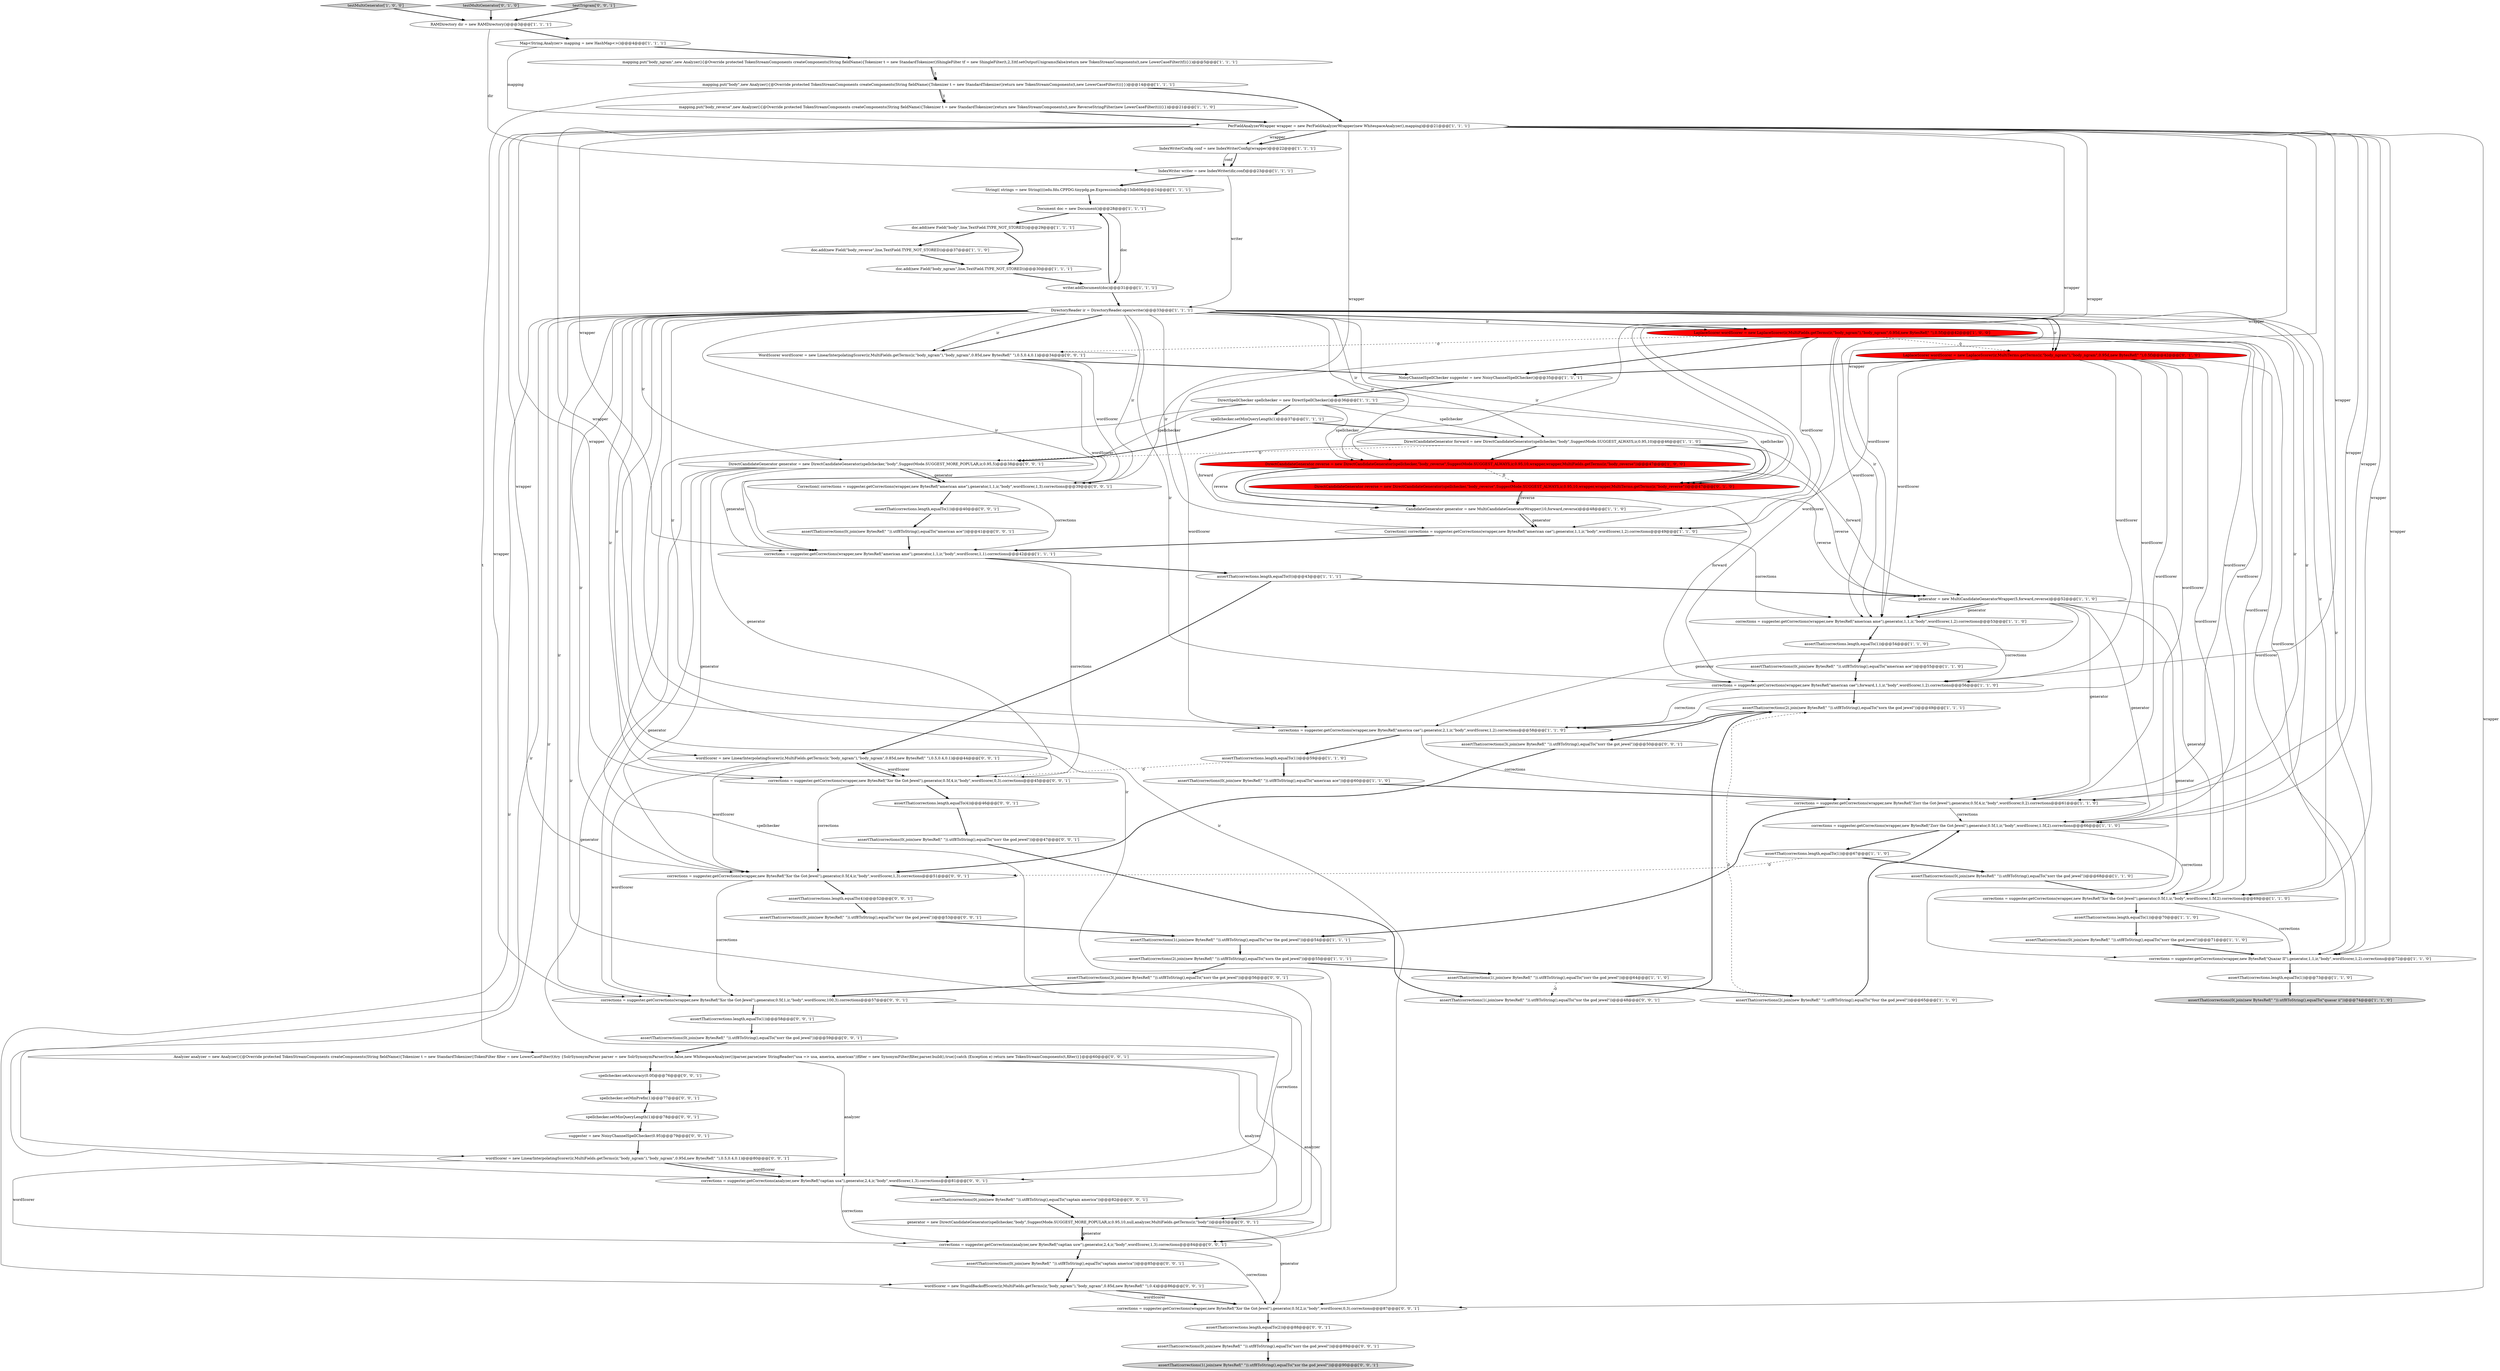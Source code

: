 digraph {
36 [style = filled, label = "DirectCandidateGenerator forward = new DirectCandidateGenerator(spellchecker,\"body\",SuggestMode.SUGGEST_ALWAYS,ir,0.95,10)@@@46@@@['1', '1', '0']", fillcolor = white, shape = ellipse image = "AAA0AAABBB1BBB"];
47 [style = filled, label = "mapping.put(\"body_reverse\",new Analyzer(){@Override protected TokenStreamComponents createComponents(String fieldName){Tokenizer t = new StandardTokenizer()return new TokenStreamComponents(t,new ReverseStringFilter(new LowerCaseFilter(t)))}})@@@21@@@['1', '1', '0']", fillcolor = white, shape = ellipse image = "AAA0AAABBB1BBB"];
7 [style = filled, label = "corrections = suggester.getCorrections(wrapper,new BytesRef(\"american cae\"),forward,1,1,ir,\"body\",wordScorer,1,2).corrections@@@56@@@['1', '1', '0']", fillcolor = white, shape = ellipse image = "AAA0AAABBB1BBB"];
34 [style = filled, label = "CandidateGenerator generator = new MultiCandidateGeneratorWrapper(10,forward,reverse)@@@48@@@['1', '1', '0']", fillcolor = white, shape = ellipse image = "AAA0AAABBB1BBB"];
67 [style = filled, label = "Correction(( corrections = suggester.getCorrections(wrapper,new BytesRef(\"american ame\"),generator,1,1,ir,\"body\",wordScorer,1,3).corrections@@@39@@@['0', '0', '1']", fillcolor = white, shape = ellipse image = "AAA0AAABBB3BBB"];
3 [style = filled, label = "testMultiGenerator['1', '0', '0']", fillcolor = lightgray, shape = diamond image = "AAA0AAABBB1BBB"];
72 [style = filled, label = "assertThat(corrections(1(.join(new BytesRef(\" \")).utf8ToString(),equalTo(\"xor the god jewel\"))@@@48@@@['0', '0', '1']", fillcolor = white, shape = ellipse image = "AAA0AAABBB3BBB"];
62 [style = filled, label = "assertThat(corrections(0(.join(new BytesRef(\" \")).utf8ToString(),equalTo(\"xorr the god jewel\"))@@@53@@@['0', '0', '1']", fillcolor = white, shape = ellipse image = "AAA0AAABBB3BBB"];
76 [style = filled, label = "Analyzer analyzer = new Analyzer(){@Override protected TokenStreamComponents createComponents(String fieldName){Tokenizer t = new StandardTokenizer()TokenFilter filter = new LowerCaseFilter(t)try {SolrSynonymParser parser = new SolrSynonymParser(true,false,new WhitespaceAnalyzer())parser.parse(new StringReader(\"usa => usa, america, american\"))filter = new SynonymFilter(filter,parser.build(),true)}catch (Exception e) return new TokenStreamComponents(t,filter)}}@@@60@@@['0', '0', '1']", fillcolor = white, shape = ellipse image = "AAA0AAABBB3BBB"];
27 [style = filled, label = "Document doc = new Document()@@@28@@@['1', '1', '1']", fillcolor = white, shape = ellipse image = "AAA0AAABBB1BBB"];
38 [style = filled, label = "NoisyChannelSpellChecker suggester = new NoisyChannelSpellChecker()@@@35@@@['1', '1', '1']", fillcolor = white, shape = ellipse image = "AAA0AAABBB1BBB"];
64 [style = filled, label = "assertThat(corrections(0(.join(new BytesRef(\" \")).utf8ToString(),equalTo(\"captain america\"))@@@82@@@['0', '0', '1']", fillcolor = white, shape = ellipse image = "AAA0AAABBB3BBB"];
71 [style = filled, label = "assertThat(corrections.length,equalTo(2))@@@88@@@['0', '0', '1']", fillcolor = white, shape = ellipse image = "AAA0AAABBB3BBB"];
85 [style = filled, label = "assertThat(corrections.length,equalTo(1))@@@40@@@['0', '0', '1']", fillcolor = white, shape = ellipse image = "AAA0AAABBB3BBB"];
29 [style = filled, label = "assertThat(corrections(2(.join(new BytesRef(\" \")).utf8ToString(),equalTo(\"xorn the god jewel\"))@@@49@@@['1', '1', '1']", fillcolor = white, shape = ellipse image = "AAA0AAABBB1BBB"];
51 [style = filled, label = "DirectCandidateGenerator reverse = new DirectCandidateGenerator(spellchecker,\"body_reverse\",SuggestMode.SUGGEST_ALWAYS,ir,0.95,10,wrapper,wrapper,MultiTerms.getTerms(ir,\"body_reverse\"))@@@47@@@['0', '1', '0']", fillcolor = red, shape = ellipse image = "AAA1AAABBB2BBB"];
43 [style = filled, label = "DirectSpellChecker spellchecker = new DirectSpellChecker()@@@36@@@['1', '1', '1']", fillcolor = white, shape = ellipse image = "AAA0AAABBB1BBB"];
61 [style = filled, label = "WordScorer wordScorer = new LinearInterpolatingScorer(ir,MultiFields.getTerms(ir,\"body_ngram\"),\"body_ngram\",0.85d,new BytesRef(\" \"),0.5,0.4,0.1)@@@34@@@['0', '0', '1']", fillcolor = white, shape = ellipse image = "AAA0AAABBB3BBB"];
10 [style = filled, label = "corrections = suggester.getCorrections(wrapper,new BytesRef(\"Xor the Got-Jewel\"),generator,0.5f,1,ir,\"body\",wordScorer,1.5f,2).corrections@@@69@@@['1', '1', '0']", fillcolor = white, shape = ellipse image = "AAA0AAABBB1BBB"];
69 [style = filled, label = "assertThat(corrections(0(.join(new BytesRef(\" \")).utf8ToString(),equalTo(\"american ace\"))@@@41@@@['0', '0', '1']", fillcolor = white, shape = ellipse image = "AAA0AAABBB3BBB"];
11 [style = filled, label = "assertThat(corrections(0(.join(new BytesRef(\" \")).utf8ToString(),equalTo(\"xorr the god jewel\"))@@@71@@@['1', '1', '0']", fillcolor = white, shape = ellipse image = "AAA0AAABBB1BBB"];
4 [style = filled, label = "PerFieldAnalyzerWrapper wrapper = new PerFieldAnalyzerWrapper(new WhitespaceAnalyzer(),mapping)@@@21@@@['1', '1', '1']", fillcolor = white, shape = ellipse image = "AAA0AAABBB1BBB"];
6 [style = filled, label = "DirectoryReader ir = DirectoryReader.open(writer)@@@33@@@['1', '1', '1']", fillcolor = white, shape = ellipse image = "AAA0AAABBB1BBB"];
77 [style = filled, label = "assertThat(corrections(0(.join(new BytesRef(\" \")).utf8ToString(),equalTo(\"captain america\"))@@@85@@@['0', '0', '1']", fillcolor = white, shape = ellipse image = "AAA0AAABBB3BBB"];
16 [style = filled, label = "assertThat(corrections(0(.join(new BytesRef(\" \")).utf8ToString(),equalTo(\"american ace\"))@@@60@@@['1', '1', '0']", fillcolor = white, shape = ellipse image = "AAA0AAABBB1BBB"];
18 [style = filled, label = "assertThat(corrections(1(.join(new BytesRef(\" \")).utf8ToString(),equalTo(\"zorr the god jewel\"))@@@64@@@['1', '1', '0']", fillcolor = white, shape = ellipse image = "AAA0AAABBB1BBB"];
63 [style = filled, label = "assertThat(corrections(0(.join(new BytesRef(\" \")).utf8ToString(),equalTo(\"xorr the god jewel\"))@@@47@@@['0', '0', '1']", fillcolor = white, shape = ellipse image = "AAA0AAABBB3BBB"];
17 [style = filled, label = "LaplaceScorer wordScorer = new LaplaceScorer(ir,MultiFields.getTerms(ir,\"body_ngram\"),\"body_ngram\",0.95d,new BytesRef(\" \"),0.5f)@@@42@@@['1', '0', '0']", fillcolor = red, shape = ellipse image = "AAA1AAABBB1BBB"];
15 [style = filled, label = "corrections = suggester.getCorrections(wrapper,new BytesRef(\"american ame\"),generator,1,1,ir,\"body\",wordScorer,1,1).corrections@@@42@@@['1', '1', '1']", fillcolor = white, shape = ellipse image = "AAA0AAABBB1BBB"];
49 [style = filled, label = "testMultiGenerator['0', '1', '0']", fillcolor = lightgray, shape = diamond image = "AAA0AAABBB2BBB"];
52 [style = filled, label = "corrections = suggester.getCorrections(wrapper,new BytesRef(\"Xor the Got-Jewel\"),generator,0.5f,2,ir,\"body\",wordScorer,0,3).corrections@@@87@@@['0', '0', '1']", fillcolor = white, shape = ellipse image = "AAA0AAABBB3BBB"];
0 [style = filled, label = "spellchecker.setMinQueryLength(1)@@@37@@@['1', '1', '1']", fillcolor = white, shape = ellipse image = "AAA0AAABBB1BBB"];
80 [style = filled, label = "generator = new DirectCandidateGenerator(spellchecker,\"body\",SuggestMode.SUGGEST_MORE_POPULAR,ir,0.95,10,null,analyzer,MultiFields.getTerms(ir,\"body\"))@@@83@@@['0', '0', '1']", fillcolor = white, shape = ellipse image = "AAA0AAABBB3BBB"];
23 [style = filled, label = "assertThat(corrections(0(.join(new BytesRef(\" \")).utf8ToString(),equalTo(\"xorr the god jewel\"))@@@68@@@['1', '1', '0']", fillcolor = white, shape = ellipse image = "AAA0AAABBB1BBB"];
22 [style = filled, label = "assertThat(corrections(2(.join(new BytesRef(\" \")).utf8ToString(),equalTo(\"four the god jewel\"))@@@65@@@['1', '1', '0']", fillcolor = white, shape = ellipse image = "AAA0AAABBB1BBB"];
68 [style = filled, label = "assertThat(corrections(3(.join(new BytesRef(\" \")).utf8ToString(),equalTo(\"xorr the got jewel\"))@@@56@@@['0', '0', '1']", fillcolor = white, shape = ellipse image = "AAA0AAABBB3BBB"];
78 [style = filled, label = "corrections = suggester.getCorrections(wrapper,new BytesRef(\"Xor the Got-Jewel\"),generator,0.5f,4,ir,\"body\",wordScorer,0,3).corrections@@@45@@@['0', '0', '1']", fillcolor = white, shape = ellipse image = "AAA0AAABBB3BBB"];
41 [style = filled, label = "corrections = suggester.getCorrections(wrapper,new BytesRef(\"Quazar II\"),generator,1,1,ir,\"body\",wordScorer,1,2).corrections@@@72@@@['1', '1', '0']", fillcolor = white, shape = ellipse image = "AAA0AAABBB1BBB"];
81 [style = filled, label = "testTrigram['0', '0', '1']", fillcolor = lightgray, shape = diamond image = "AAA0AAABBB3BBB"];
20 [style = filled, label = "assertThat(corrections(2(.join(new BytesRef(\" \")).utf8ToString(),equalTo(\"xorn the god jewel\"))@@@55@@@['1', '1', '1']", fillcolor = white, shape = ellipse image = "AAA0AAABBB1BBB"];
53 [style = filled, label = "assertThat(corrections(1(.join(new BytesRef(\" \")).utf8ToString(),equalTo(\"xor the god jewel\"))@@@90@@@['0', '0', '1']", fillcolor = lightgray, shape = ellipse image = "AAA0AAABBB3BBB"];
21 [style = filled, label = "assertThat(corrections.length,equalTo(1))@@@67@@@['1', '1', '0']", fillcolor = white, shape = ellipse image = "AAA0AAABBB1BBB"];
37 [style = filled, label = "generator = new MultiCandidateGeneratorWrapper(5,forward,reverse)@@@52@@@['1', '1', '0']", fillcolor = white, shape = ellipse image = "AAA0AAABBB1BBB"];
32 [style = filled, label = "mapping.put(\"body_ngram\",new Analyzer(){@Override protected TokenStreamComponents createComponents(String fieldName){Tokenizer t = new StandardTokenizer()ShingleFilter tf = new ShingleFilter(t,2,3)tf.setOutputUnigrams(false)return new TokenStreamComponents(t,new LowerCaseFilter(tf))}})@@@5@@@['1', '1', '1']", fillcolor = white, shape = ellipse image = "AAA0AAABBB1BBB"];
5 [style = filled, label = "String(( strings = new String((((edu.fdu.CPPDG.tinypdg.pe.ExpressionInfo@13db606@@@24@@@['1', '1', '1']", fillcolor = white, shape = ellipse image = "AAA0AAABBB1BBB"];
45 [style = filled, label = "RAMDirectory dir = new RAMDirectory()@@@3@@@['1', '1', '1']", fillcolor = white, shape = ellipse image = "AAA0AAABBB1BBB"];
40 [style = filled, label = "writer.addDocument(doc)@@@31@@@['1', '1', '1']", fillcolor = white, shape = ellipse image = "AAA0AAABBB1BBB"];
13 [style = filled, label = "corrections = suggester.getCorrections(wrapper,new BytesRef(\"america cae\"),generator,2,1,ir,\"body\",wordScorer,1,2).corrections@@@58@@@['1', '1', '0']", fillcolor = white, shape = ellipse image = "AAA0AAABBB1BBB"];
83 [style = filled, label = "suggester = new NoisyChannelSpellChecker(0.95)@@@79@@@['0', '0', '1']", fillcolor = white, shape = ellipse image = "AAA0AAABBB3BBB"];
42 [style = filled, label = "Map<String,Analyzer> mapping = new HashMap<>()@@@4@@@['1', '1', '1']", fillcolor = white, shape = ellipse image = "AAA0AAABBB1BBB"];
30 [style = filled, label = "assertThat(corrections(0(.join(new BytesRef(\" \")).utf8ToString(),equalTo(\"quasar ii\"))@@@74@@@['1', '1', '0']", fillcolor = lightgray, shape = ellipse image = "AAA0AAABBB1BBB"];
70 [style = filled, label = "wordScorer = new LinearInterpolatingScorer(ir,MultiFields.getTerms(ir,\"body_ngram\"),\"body_ngram\",0.85d,new BytesRef(\" \"),0.5,0.4,0.1)@@@44@@@['0', '0', '1']", fillcolor = white, shape = ellipse image = "AAA0AAABBB3BBB"];
35 [style = filled, label = "doc.add(new Field(\"body_reverse\",line,TextField.TYPE_NOT_STORED))@@@37@@@['1', '1', '0']", fillcolor = white, shape = ellipse image = "AAA0AAABBB1BBB"];
60 [style = filled, label = "spellchecker.setMinPrefix(1)@@@77@@@['0', '0', '1']", fillcolor = white, shape = ellipse image = "AAA0AAABBB3BBB"];
8 [style = filled, label = "corrections = suggester.getCorrections(wrapper,new BytesRef(\"Zorr the Got-Jewel\"),generator,0.5f,1,ir,\"body\",wordScorer,1.5f,2).corrections@@@66@@@['1', '1', '0']", fillcolor = white, shape = ellipse image = "AAA0AAABBB1BBB"];
75 [style = filled, label = "assertThat(corrections(0(.join(new BytesRef(\" \")).utf8ToString(),equalTo(\"xorr the god jewel\"))@@@89@@@['0', '0', '1']", fillcolor = white, shape = ellipse image = "AAA0AAABBB3BBB"];
31 [style = filled, label = "DirectCandidateGenerator reverse = new DirectCandidateGenerator(spellchecker,\"body_reverse\",SuggestMode.SUGGEST_ALWAYS,ir,0.95,10,wrapper,wrapper,MultiFields.getTerms(ir,\"body_reverse\"))@@@47@@@['1', '0', '0']", fillcolor = red, shape = ellipse image = "AAA1AAABBB1BBB"];
86 [style = filled, label = "corrections = suggester.getCorrections(analyzer,new BytesRef(\"captian usw\"),generator,2,4,ir,\"body\",wordScorer,1,3).corrections@@@84@@@['0', '0', '1']", fillcolor = white, shape = ellipse image = "AAA0AAABBB3BBB"];
14 [style = filled, label = "assertThat(corrections.length,equalTo(1))@@@73@@@['1', '1', '0']", fillcolor = white, shape = ellipse image = "AAA0AAABBB1BBB"];
57 [style = filled, label = "corrections = suggester.getCorrections(analyzer,new BytesRef(\"captian usa\"),generator,2,4,ir,\"body\",wordScorer,1,3).corrections@@@81@@@['0', '0', '1']", fillcolor = white, shape = ellipse image = "AAA0AAABBB3BBB"];
12 [style = filled, label = "assertThat(corrections.length,equalTo(1))@@@54@@@['1', '1', '0']", fillcolor = white, shape = ellipse image = "AAA0AAABBB1BBB"];
55 [style = filled, label = "corrections = suggester.getCorrections(wrapper,new BytesRef(\"Xor the Got-Jewel\"),generator,0.5f,4,ir,\"body\",wordScorer,1,3).corrections@@@51@@@['0', '0', '1']", fillcolor = white, shape = ellipse image = "AAA0AAABBB3BBB"];
25 [style = filled, label = "mapping.put(\"body\",new Analyzer(){@Override protected TokenStreamComponents createComponents(String fieldName){Tokenizer t = new StandardTokenizer()return new TokenStreamComponents(t,new LowerCaseFilter(t))}})@@@14@@@['1', '1', '1']", fillcolor = white, shape = ellipse image = "AAA0AAABBB1BBB"];
65 [style = filled, label = "spellchecker.setAccuracy(0.0f)@@@76@@@['0', '0', '1']", fillcolor = white, shape = ellipse image = "AAA0AAABBB3BBB"];
73 [style = filled, label = "assertThat(corrections(0(.join(new BytesRef(\" \")).utf8ToString(),equalTo(\"xorr the god jewel\"))@@@59@@@['0', '0', '1']", fillcolor = white, shape = ellipse image = "AAA0AAABBB3BBB"];
1 [style = filled, label = "IndexWriter writer = new IndexWriter(dir,conf)@@@23@@@['1', '1', '1']", fillcolor = white, shape = ellipse image = "AAA0AAABBB1BBB"];
79 [style = filled, label = "wordScorer = new StupidBackoffScorer(ir,MultiFields.getTerms(ir,\"body_ngram\"),\"body_ngram\",0.85d,new BytesRef(\" \"),0.4)@@@86@@@['0', '0', '1']", fillcolor = white, shape = ellipse image = "AAA0AAABBB3BBB"];
82 [style = filled, label = "wordScorer = new LinearInterpolatingScorer(ir,MultiFields.getTerms(ir,\"body_ngram\"),\"body_ngram\",0.95d,new BytesRef(\" \"),0.5,0.4,0.1)@@@80@@@['0', '0', '1']", fillcolor = white, shape = ellipse image = "AAA0AAABBB3BBB"];
56 [style = filled, label = "DirectCandidateGenerator generator = new DirectCandidateGenerator(spellchecker,\"body\",SuggestMode.SUGGEST_MORE_POPULAR,ir,0.95,5)@@@38@@@['0', '0', '1']", fillcolor = white, shape = ellipse image = "AAA0AAABBB3BBB"];
26 [style = filled, label = "assertThat(corrections(0(.join(new BytesRef(\" \")).utf8ToString(),equalTo(\"american ace\"))@@@55@@@['1', '1', '0']", fillcolor = white, shape = ellipse image = "AAA0AAABBB1BBB"];
28 [style = filled, label = "corrections = suggester.getCorrections(wrapper,new BytesRef(\"Zorr the Got-Jewel\"),generator,0.5f,4,ir,\"body\",wordScorer,0,2).corrections@@@61@@@['1', '1', '0']", fillcolor = white, shape = ellipse image = "AAA0AAABBB1BBB"];
2 [style = filled, label = "assertThat(corrections(1(.join(new BytesRef(\" \")).utf8ToString(),equalTo(\"xor the god jewel\"))@@@54@@@['1', '1', '1']", fillcolor = white, shape = ellipse image = "AAA0AAABBB1BBB"];
19 [style = filled, label = "IndexWriterConfig conf = new IndexWriterConfig(wrapper)@@@22@@@['1', '1', '1']", fillcolor = white, shape = ellipse image = "AAA0AAABBB1BBB"];
9 [style = filled, label = "Correction(( corrections = suggester.getCorrections(wrapper,new BytesRef(\"american cae\"),generator,1,1,ir,\"body\",wordScorer,1,2).corrections@@@49@@@['1', '1', '0']", fillcolor = white, shape = ellipse image = "AAA0AAABBB1BBB"];
50 [style = filled, label = "LaplaceScorer wordScorer = new LaplaceScorer(ir,MultiTerms.getTerms(ir,\"body_ngram\"),\"body_ngram\",0.95d,new BytesRef(\" \"),0.5f)@@@42@@@['0', '1', '0']", fillcolor = red, shape = ellipse image = "AAA1AAABBB2BBB"];
59 [style = filled, label = "assertThat(corrections.length,equalTo(4))@@@52@@@['0', '0', '1']", fillcolor = white, shape = ellipse image = "AAA0AAABBB3BBB"];
44 [style = filled, label = "assertThat(corrections.length,equalTo(1))@@@70@@@['1', '1', '0']", fillcolor = white, shape = ellipse image = "AAA0AAABBB1BBB"];
39 [style = filled, label = "doc.add(new Field(\"body_ngram\",line,TextField.TYPE_NOT_STORED))@@@30@@@['1', '1', '1']", fillcolor = white, shape = ellipse image = "AAA0AAABBB1BBB"];
24 [style = filled, label = "doc.add(new Field(\"body\",line,TextField.TYPE_NOT_STORED))@@@29@@@['1', '1', '1']", fillcolor = white, shape = ellipse image = "AAA0AAABBB1BBB"];
66 [style = filled, label = "spellchecker.setMinQueryLength(1)@@@78@@@['0', '0', '1']", fillcolor = white, shape = ellipse image = "AAA0AAABBB3BBB"];
48 [style = filled, label = "corrections = suggester.getCorrections(wrapper,new BytesRef(\"american ame\"),generator,1,1,ir,\"body\",wordScorer,1,2).corrections@@@53@@@['1', '1', '0']", fillcolor = white, shape = ellipse image = "AAA0AAABBB1BBB"];
33 [style = filled, label = "assertThat(corrections.length,equalTo(1))@@@59@@@['1', '1', '0']", fillcolor = white, shape = ellipse image = "AAA0AAABBB1BBB"];
74 [style = filled, label = "corrections = suggester.getCorrections(wrapper,new BytesRef(\"Xor the Got-Jewel\"),generator,0.5f,1,ir,\"body\",wordScorer,100,3).corrections@@@57@@@['0', '0', '1']", fillcolor = white, shape = ellipse image = "AAA0AAABBB3BBB"];
58 [style = filled, label = "assertThat(corrections.length,equalTo(1))@@@58@@@['0', '0', '1']", fillcolor = white, shape = ellipse image = "AAA0AAABBB3BBB"];
54 [style = filled, label = "assertThat(corrections(3(.join(new BytesRef(\" \")).utf8ToString(),equalTo(\"xorr the got jewel\"))@@@50@@@['0', '0', '1']", fillcolor = white, shape = ellipse image = "AAA0AAABBB3BBB"];
46 [style = filled, label = "assertThat(corrections.length,equalTo(0))@@@43@@@['1', '1', '1']", fillcolor = white, shape = ellipse image = "AAA0AAABBB1BBB"];
84 [style = filled, label = "assertThat(corrections.length,equalTo(4))@@@46@@@['0', '0', '1']", fillcolor = white, shape = ellipse image = "AAA0AAABBB3BBB"];
1->5 [style = bold, label=""];
54->55 [style = bold, label=""];
63->72 [style = bold, label=""];
6->10 [style = solid, label="ir"];
65->60 [style = bold, label=""];
85->69 [style = bold, label=""];
34->9 [style = bold, label=""];
64->80 [style = bold, label=""];
40->6 [style = bold, label=""];
76->80 [style = solid, label="analyzer"];
52->71 [style = bold, label=""];
17->7 [style = solid, label="wordScorer"];
17->50 [style = dashed, label="0"];
6->13 [style = solid, label="ir"];
22->29 [style = dashed, label="0"];
72->29 [style = bold, label=""];
24->39 [style = bold, label=""];
4->55 [style = solid, label="wrapper"];
69->15 [style = bold, label=""];
17->28 [style = solid, label="wordScorer"];
56->67 [style = bold, label=""];
6->8 [style = solid, label="ir"];
17->13 [style = solid, label="wordScorer"];
59->62 [style = bold, label=""];
6->50 [style = solid, label="ir"];
4->28 [style = solid, label="wrapper"];
4->67 [style = solid, label="wrapper"];
31->34 [style = solid, label="reverse"];
61->15 [style = solid, label="wordScorer"];
18->72 [style = dashed, label="0"];
6->55 [style = solid, label="ir"];
58->73 [style = bold, label=""];
36->37 [style = solid, label="forward"];
51->37 [style = solid, label="reverse"];
17->38 [style = bold, label=""];
22->8 [style = bold, label=""];
20->68 [style = bold, label=""];
48->12 [style = bold, label=""];
4->8 [style = solid, label="wrapper"];
19->1 [style = bold, label=""];
31->37 [style = solid, label="reverse"];
4->15 [style = solid, label="wrapper"];
18->22 [style = bold, label=""];
6->56 [style = solid, label="ir"];
4->7 [style = solid, label="wrapper"];
34->9 [style = solid, label="generator"];
8->10 [style = solid, label="corrections"];
50->10 [style = solid, label="wordScorer"];
50->28 [style = solid, label="wordScorer"];
37->48 [style = bold, label=""];
32->25 [style = bold, label=""];
68->74 [style = bold, label=""];
81->45 [style = bold, label=""];
45->42 [style = bold, label=""];
43->56 [style = solid, label="spellchecker"];
82->57 [style = solid, label="wordScorer"];
43->0 [style = bold, label=""];
73->76 [style = bold, label=""];
36->34 [style = solid, label="forward"];
36->7 [style = solid, label="forward"];
62->2 [style = bold, label=""];
50->13 [style = solid, label="wordScorer"];
70->78 [style = solid, label="wordScorer"];
50->9 [style = solid, label="wordScorer"];
60->66 [style = bold, label=""];
7->29 [style = bold, label=""];
50->7 [style = solid, label="wordScorer"];
25->47 [style = bold, label=""];
33->16 [style = bold, label=""];
2->20 [style = bold, label=""];
6->28 [style = solid, label="ir"];
26->7 [style = bold, label=""];
14->30 [style = bold, label=""];
6->57 [style = solid, label="ir"];
55->59 [style = bold, label=""];
32->25 [style = solid, label="t"];
31->51 [style = dashed, label="0"];
36->31 [style = bold, label=""];
80->86 [style = bold, label=""];
4->19 [style = bold, label=""];
86->77 [style = bold, label=""];
1->6 [style = solid, label="writer"];
27->40 [style = solid, label="doc"];
6->15 [style = solid, label="ir"];
71->75 [style = bold, label=""];
46->37 [style = bold, label=""];
84->63 [style = bold, label=""];
0->36 [style = bold, label=""];
61->38 [style = bold, label=""];
6->61 [style = solid, label="ir"];
6->80 [style = solid, label="ir"];
20->18 [style = bold, label=""];
6->61 [style = bold, label=""];
66->83 [style = bold, label=""];
79->52 [style = bold, label=""];
67->15 [style = solid, label="corrections"];
10->44 [style = bold, label=""];
19->1 [style = solid, label="conf"];
23->10 [style = bold, label=""];
42->32 [style = bold, label=""];
17->10 [style = solid, label="wordScorer"];
33->78 [style = dashed, label="0"];
86->52 [style = solid, label="corrections"];
6->78 [style = solid, label="ir"];
37->28 [style = solid, label="generator"];
4->48 [style = solid, label="wrapper"];
6->86 [style = solid, label="ir"];
61->67 [style = solid, label="wordScorer"];
80->52 [style = solid, label="generator"];
70->78 [style = bold, label=""];
76->86 [style = solid, label="analyzer"];
6->82 [style = solid, label="ir"];
21->23 [style = bold, label=""];
7->13 [style = solid, label="corrections"];
6->17 [style = bold, label=""];
43->80 [style = solid, label="spellchecker"];
49->45 [style = bold, label=""];
6->9 [style = solid, label="ir"];
36->51 [style = bold, label=""];
48->7 [style = solid, label="corrections"];
50->41 [style = solid, label="wordScorer"];
25->76 [style = solid, label="t"];
70->55 [style = solid, label="wordScorer"];
78->84 [style = bold, label=""];
45->1 [style = solid, label="dir"];
4->41 [style = solid, label="wrapper"];
3->45 [style = bold, label=""];
4->52 [style = solid, label="wrapper"];
4->19 [style = solid, label="wrapper"];
35->39 [style = bold, label=""];
6->51 [style = solid, label="ir"];
56->74 [style = solid, label="generator"];
56->67 [style = solid, label="generator"];
55->74 [style = solid, label="corrections"];
6->67 [style = solid, label="ir"];
9->48 [style = solid, label="corrections"];
82->57 [style = bold, label=""];
37->13 [style = solid, label="generator"];
17->9 [style = solid, label="wordScorer"];
4->78 [style = solid, label="wrapper"];
29->54 [style = bold, label=""];
50->8 [style = solid, label="wordScorer"];
31->34 [style = bold, label=""];
56->57 [style = solid, label="generator"];
76->57 [style = solid, label="analyzer"];
46->70 [style = bold, label=""];
11->41 [style = bold, label=""];
80->86 [style = solid, label="generator"];
6->7 [style = solid, label="ir"];
37->8 [style = solid, label="generator"];
74->57 [style = solid, label="corrections"];
40->27 [style = bold, label=""];
39->40 [style = bold, label=""];
42->4 [style = solid, label="mapping"];
25->47 [style = solid, label="t"];
78->55 [style = solid, label="corrections"];
37->10 [style = solid, label="generator"];
27->24 [style = bold, label=""];
43->51 [style = solid, label="spellchecker"];
6->70 [style = solid, label="ir"];
6->79 [style = solid, label="ir"];
41->14 [style = bold, label=""];
38->43 [style = bold, label=""];
74->58 [style = bold, label=""];
4->9 [style = solid, label="wrapper"];
51->34 [style = solid, label="reverse"];
56->15 [style = solid, label="generator"];
57->64 [style = bold, label=""];
4->10 [style = solid, label="wrapper"];
24->35 [style = bold, label=""];
17->41 [style = solid, label="wordScorer"];
6->36 [style = solid, label="ir"];
15->78 [style = solid, label="corrections"];
79->52 [style = solid, label="wordScorer"];
21->55 [style = dashed, label="0"];
56->55 [style = solid, label="generator"];
4->13 [style = solid, label="wrapper"];
25->4 [style = bold, label=""];
12->26 [style = bold, label=""];
50->48 [style = solid, label="wordScorer"];
17->48 [style = solid, label="wordScorer"];
70->74 [style = solid, label="wordScorer"];
82->86 [style = solid, label="wordScorer"];
4->31 [style = solid, label="wrapper"];
10->41 [style = solid, label="corrections"];
77->79 [style = bold, label=""];
6->52 [style = solid, label="ir"];
83->82 [style = bold, label=""];
43->31 [style = solid, label="spellchecker"];
6->74 [style = solid, label="ir"];
6->31 [style = solid, label="ir"];
28->2 [style = bold, label=""];
4->51 [style = solid, label="wrapper"];
37->48 [style = solid, label="generator"];
56->78 [style = solid, label="generator"];
16->28 [style = bold, label=""];
50->38 [style = bold, label=""];
36->56 [style = dashed, label="0"];
0->56 [style = bold, label=""];
9->15 [style = bold, label=""];
67->85 [style = bold, label=""];
28->8 [style = solid, label="corrections"];
57->86 [style = solid, label="corrections"];
6->50 [style = bold, label=""];
76->65 [style = bold, label=""];
6->41 [style = solid, label="ir"];
43->36 [style = solid, label="spellchecker"];
13->28 [style = solid, label="corrections"];
8->21 [style = bold, label=""];
15->46 [style = bold, label=""];
44->11 [style = bold, label=""];
6->17 [style = solid, label="ir"];
17->61 [style = dashed, label="0"];
37->41 [style = solid, label="generator"];
6->48 [style = solid, label="ir"];
5->27 [style = bold, label=""];
51->34 [style = bold, label=""];
13->33 [style = bold, label=""];
75->53 [style = bold, label=""];
4->74 [style = solid, label="wrapper"];
17->8 [style = solid, label="wordScorer"];
47->4 [style = bold, label=""];
29->13 [style = bold, label=""];
}
